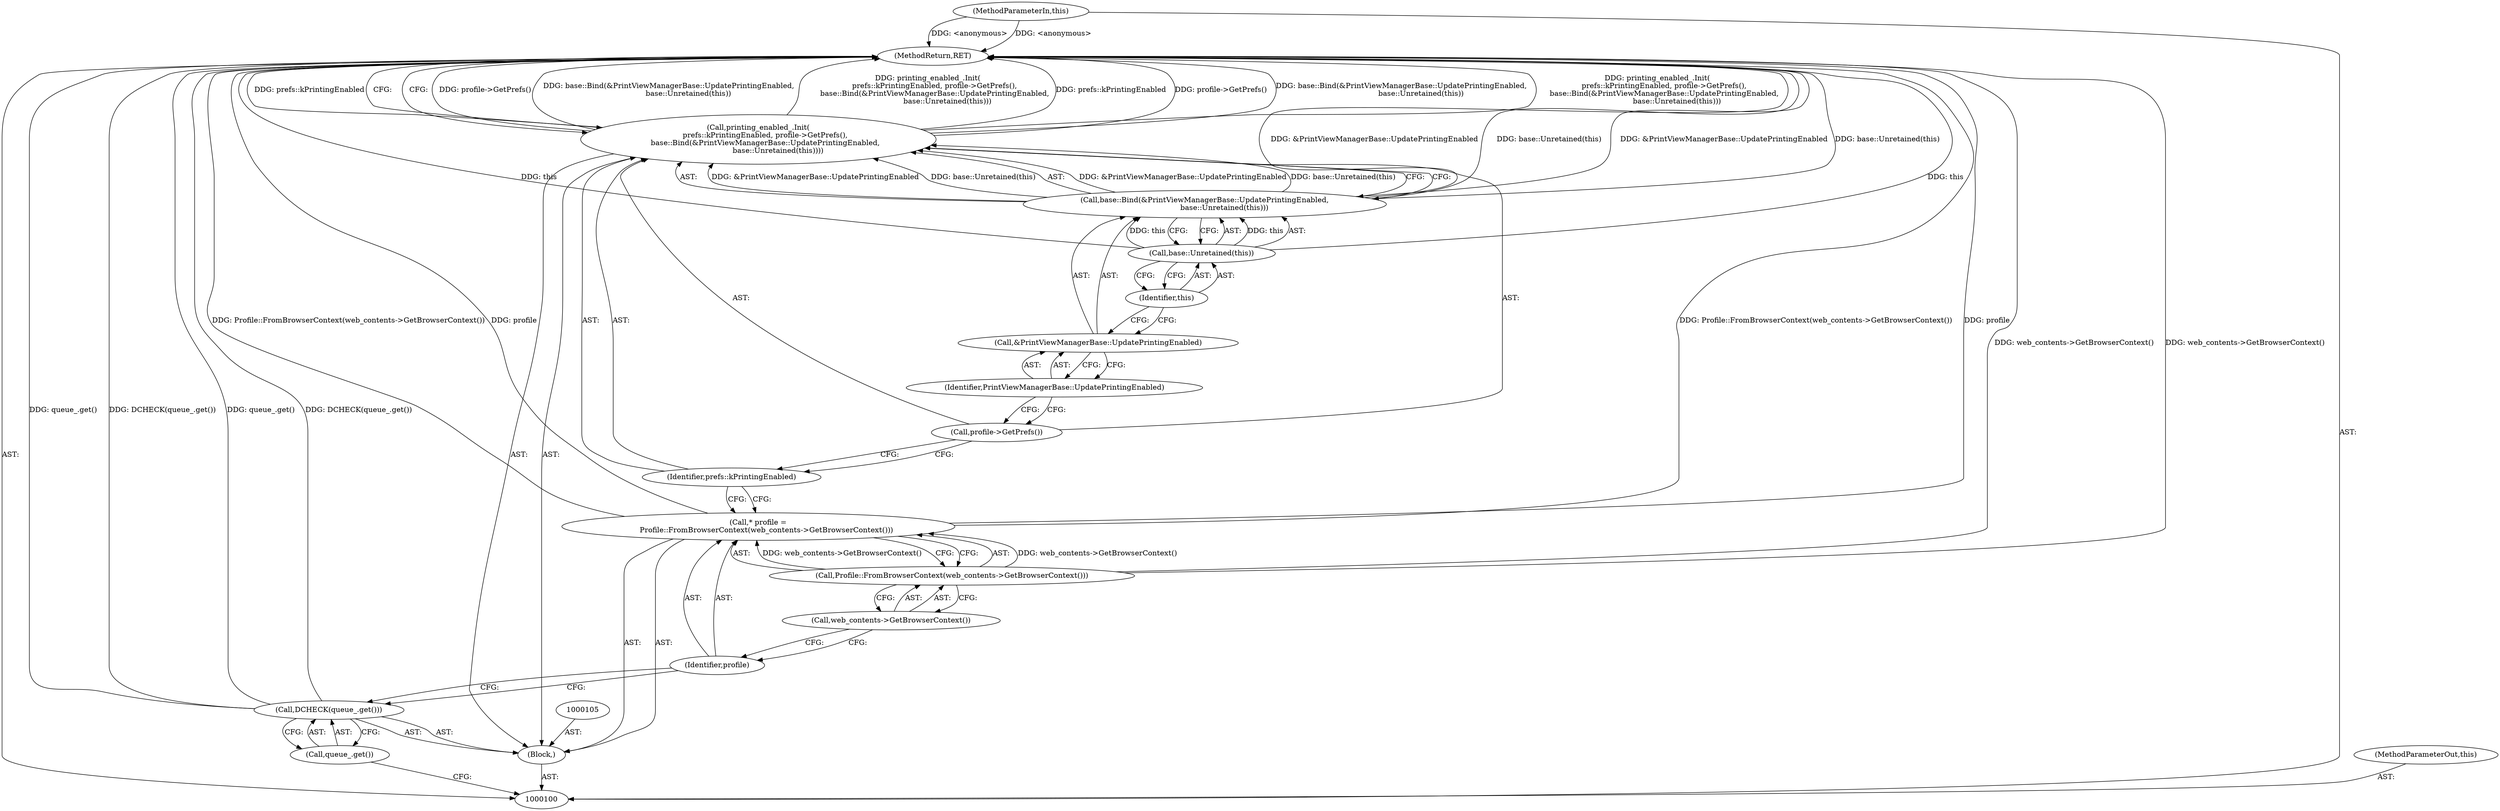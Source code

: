 digraph "0_Chrome_9c391ac04f9ac478c8b0e43b359c2b43a6c892ab_5" {
"1000101" [label="(MethodParameterIn,this)"];
"1000166" [label="(MethodParameterOut,this)"];
"1000102" [label="(Block,)"];
"1000118" [label="(MethodReturn,RET)"];
"1000104" [label="(Call,queue_.get())"];
"1000103" [label="(Call,DCHECK(queue_.get()))"];
"1000106" [label="(Call,* profile =\n       Profile::FromBrowserContext(web_contents->GetBrowserContext()))"];
"1000107" [label="(Identifier,profile)"];
"1000109" [label="(Call,web_contents->GetBrowserContext())"];
"1000108" [label="(Call,Profile::FromBrowserContext(web_contents->GetBrowserContext()))"];
"1000110" [label="(Call,printing_enabled_.Init(\n      prefs::kPrintingEnabled, profile->GetPrefs(),\n      base::Bind(&PrintViewManagerBase::UpdatePrintingEnabled,\n                 base::Unretained(this))))"];
"1000112" [label="(Call,profile->GetPrefs())"];
"1000111" [label="(Identifier,prefs::kPrintingEnabled)"];
"1000114" [label="(Call,&PrintViewManagerBase::UpdatePrintingEnabled)"];
"1000115" [label="(Identifier,PrintViewManagerBase::UpdatePrintingEnabled)"];
"1000113" [label="(Call,base::Bind(&PrintViewManagerBase::UpdatePrintingEnabled,\n                 base::Unretained(this)))"];
"1000116" [label="(Call,base::Unretained(this))"];
"1000117" [label="(Identifier,this)"];
"1000101" -> "1000100"  [label="AST: "];
"1000101" -> "1000118"  [label="DDG: <anonymous>"];
"1000166" -> "1000100"  [label="AST: "];
"1000102" -> "1000100"  [label="AST: "];
"1000103" -> "1000102"  [label="AST: "];
"1000105" -> "1000102"  [label="AST: "];
"1000106" -> "1000102"  [label="AST: "];
"1000110" -> "1000102"  [label="AST: "];
"1000118" -> "1000100"  [label="AST: "];
"1000118" -> "1000110"  [label="CFG: "];
"1000116" -> "1000118"  [label="DDG: this"];
"1000106" -> "1000118"  [label="DDG: Profile::FromBrowserContext(web_contents->GetBrowserContext())"];
"1000106" -> "1000118"  [label="DDG: profile"];
"1000103" -> "1000118"  [label="DDG: queue_.get()"];
"1000103" -> "1000118"  [label="DDG: DCHECK(queue_.get())"];
"1000113" -> "1000118"  [label="DDG: &PrintViewManagerBase::UpdatePrintingEnabled"];
"1000113" -> "1000118"  [label="DDG: base::Unretained(this)"];
"1000110" -> "1000118"  [label="DDG: profile->GetPrefs()"];
"1000110" -> "1000118"  [label="DDG: base::Bind(&PrintViewManagerBase::UpdatePrintingEnabled,\n                 base::Unretained(this))"];
"1000110" -> "1000118"  [label="DDG: printing_enabled_.Init(\n      prefs::kPrintingEnabled, profile->GetPrefs(),\n      base::Bind(&PrintViewManagerBase::UpdatePrintingEnabled,\n                 base::Unretained(this)))"];
"1000110" -> "1000118"  [label="DDG: prefs::kPrintingEnabled"];
"1000101" -> "1000118"  [label="DDG: <anonymous>"];
"1000108" -> "1000118"  [label="DDG: web_contents->GetBrowserContext()"];
"1000104" -> "1000103"  [label="AST: "];
"1000104" -> "1000100"  [label="CFG: "];
"1000103" -> "1000104"  [label="CFG: "];
"1000103" -> "1000102"  [label="AST: "];
"1000103" -> "1000104"  [label="CFG: "];
"1000104" -> "1000103"  [label="AST: "];
"1000107" -> "1000103"  [label="CFG: "];
"1000103" -> "1000118"  [label="DDG: queue_.get()"];
"1000103" -> "1000118"  [label="DDG: DCHECK(queue_.get())"];
"1000106" -> "1000102"  [label="AST: "];
"1000106" -> "1000108"  [label="CFG: "];
"1000107" -> "1000106"  [label="AST: "];
"1000108" -> "1000106"  [label="AST: "];
"1000111" -> "1000106"  [label="CFG: "];
"1000106" -> "1000118"  [label="DDG: Profile::FromBrowserContext(web_contents->GetBrowserContext())"];
"1000106" -> "1000118"  [label="DDG: profile"];
"1000108" -> "1000106"  [label="DDG: web_contents->GetBrowserContext()"];
"1000107" -> "1000106"  [label="AST: "];
"1000107" -> "1000103"  [label="CFG: "];
"1000109" -> "1000107"  [label="CFG: "];
"1000109" -> "1000108"  [label="AST: "];
"1000109" -> "1000107"  [label="CFG: "];
"1000108" -> "1000109"  [label="CFG: "];
"1000108" -> "1000106"  [label="AST: "];
"1000108" -> "1000109"  [label="CFG: "];
"1000109" -> "1000108"  [label="AST: "];
"1000106" -> "1000108"  [label="CFG: "];
"1000108" -> "1000118"  [label="DDG: web_contents->GetBrowserContext()"];
"1000108" -> "1000106"  [label="DDG: web_contents->GetBrowserContext()"];
"1000110" -> "1000102"  [label="AST: "];
"1000110" -> "1000113"  [label="CFG: "];
"1000111" -> "1000110"  [label="AST: "];
"1000112" -> "1000110"  [label="AST: "];
"1000113" -> "1000110"  [label="AST: "];
"1000118" -> "1000110"  [label="CFG: "];
"1000110" -> "1000118"  [label="DDG: profile->GetPrefs()"];
"1000110" -> "1000118"  [label="DDG: base::Bind(&PrintViewManagerBase::UpdatePrintingEnabled,\n                 base::Unretained(this))"];
"1000110" -> "1000118"  [label="DDG: printing_enabled_.Init(\n      prefs::kPrintingEnabled, profile->GetPrefs(),\n      base::Bind(&PrintViewManagerBase::UpdatePrintingEnabled,\n                 base::Unretained(this)))"];
"1000110" -> "1000118"  [label="DDG: prefs::kPrintingEnabled"];
"1000113" -> "1000110"  [label="DDG: &PrintViewManagerBase::UpdatePrintingEnabled"];
"1000113" -> "1000110"  [label="DDG: base::Unretained(this)"];
"1000112" -> "1000110"  [label="AST: "];
"1000112" -> "1000111"  [label="CFG: "];
"1000115" -> "1000112"  [label="CFG: "];
"1000111" -> "1000110"  [label="AST: "];
"1000111" -> "1000106"  [label="CFG: "];
"1000112" -> "1000111"  [label="CFG: "];
"1000114" -> "1000113"  [label="AST: "];
"1000114" -> "1000115"  [label="CFG: "];
"1000115" -> "1000114"  [label="AST: "];
"1000117" -> "1000114"  [label="CFG: "];
"1000115" -> "1000114"  [label="AST: "];
"1000115" -> "1000112"  [label="CFG: "];
"1000114" -> "1000115"  [label="CFG: "];
"1000113" -> "1000110"  [label="AST: "];
"1000113" -> "1000116"  [label="CFG: "];
"1000114" -> "1000113"  [label="AST: "];
"1000116" -> "1000113"  [label="AST: "];
"1000110" -> "1000113"  [label="CFG: "];
"1000113" -> "1000118"  [label="DDG: &PrintViewManagerBase::UpdatePrintingEnabled"];
"1000113" -> "1000118"  [label="DDG: base::Unretained(this)"];
"1000113" -> "1000110"  [label="DDG: &PrintViewManagerBase::UpdatePrintingEnabled"];
"1000113" -> "1000110"  [label="DDG: base::Unretained(this)"];
"1000116" -> "1000113"  [label="DDG: this"];
"1000116" -> "1000113"  [label="AST: "];
"1000116" -> "1000117"  [label="CFG: "];
"1000117" -> "1000116"  [label="AST: "];
"1000113" -> "1000116"  [label="CFG: "];
"1000116" -> "1000118"  [label="DDG: this"];
"1000116" -> "1000113"  [label="DDG: this"];
"1000117" -> "1000116"  [label="AST: "];
"1000117" -> "1000114"  [label="CFG: "];
"1000116" -> "1000117"  [label="CFG: "];
}
